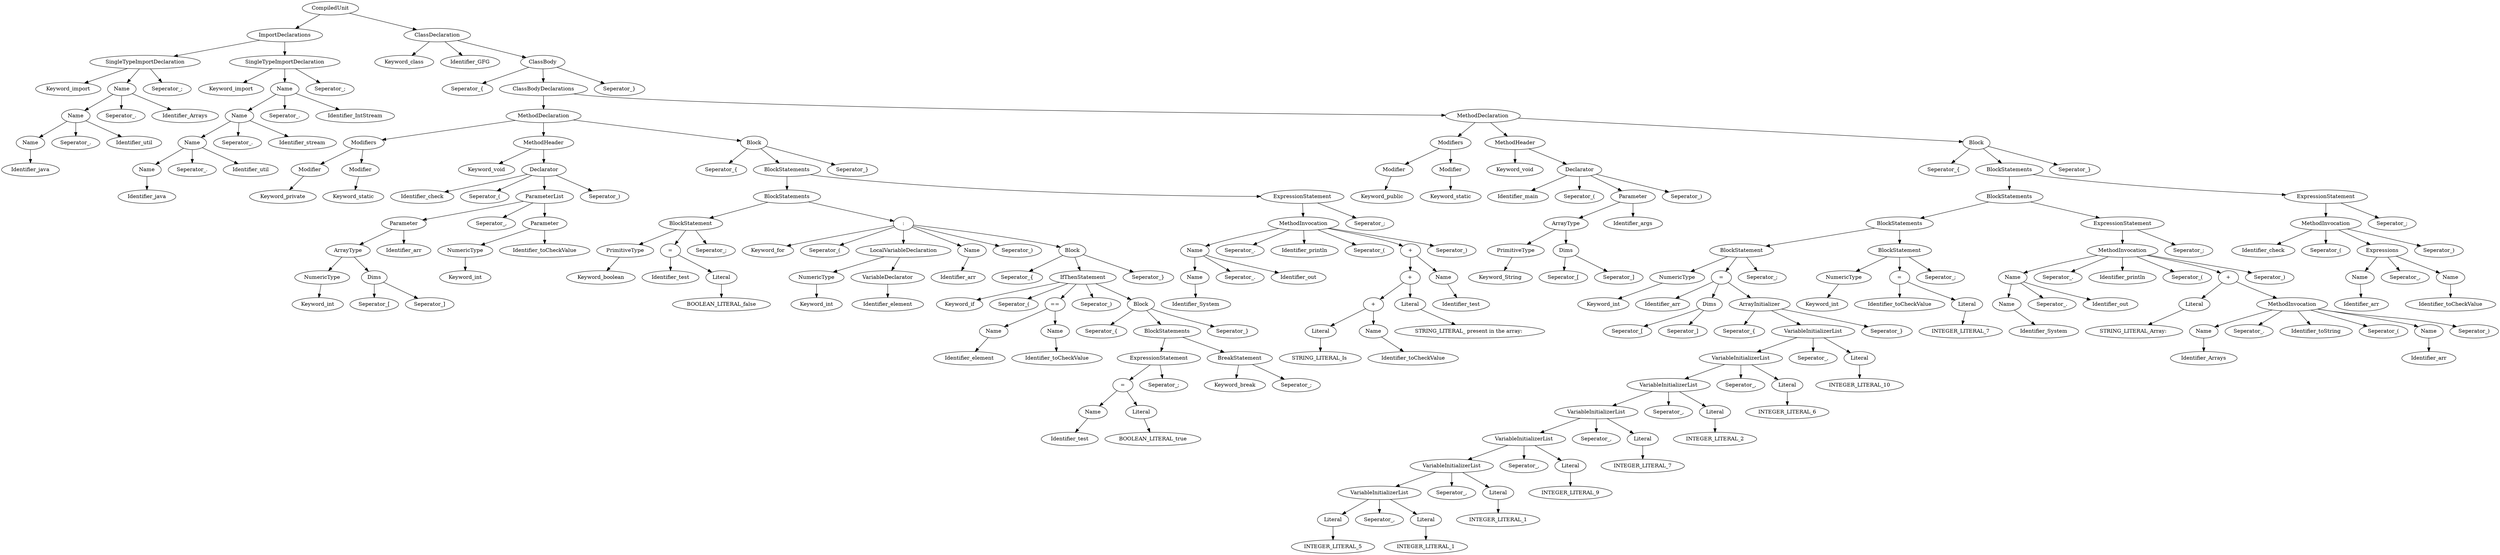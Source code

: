 digraph G{
node[ordering=out]
n1a[label="Identifier_java"]
n1[label="Name"]
n1->n1a
n2b[label="Seperator_."]
n2c[label="Identifier_util"]
n2[label="Name"]
n2->n1
n2->n2b
n2->n2c
n3b[label="Seperator_."]
n3c[label="Identifier_Arrays"]
n3[label="Name"]
n3->n2
n3->n3b
n3->n3c
n4a[label="Keyword_import"]
n4c[label="Seperator_;"]
n4[label="SingleTypeImportDeclaration"]
n4->n4a
n4->n3
n4->n4c
n5a[label="Identifier_java"]
n5[label="Name"]
n5->n5a
n6b[label="Seperator_."]
n6c[label="Identifier_util"]
n6[label="Name"]
n6->n5
n6->n6b
n6->n6c
n7b[label="Seperator_."]
n7c[label="Identifier_stream"]
n7[label="Name"]
n7->n6
n7->n7b
n7->n7c
n8b[label="Seperator_."]
n8c[label="Identifier_IntStream"]
n8[label="Name"]
n8->n7
n8->n8b
n8->n8c
n9a[label="Keyword_import"]
n9c[label="Seperator_;"]
n9[label="SingleTypeImportDeclaration"]
n9->n9a
n9->n8
n9->n9c
n10[label="ImportDeclarations"]
n10->n4
n10->n9
n11a[label="Keyword_private"]
n11[label="Modifier"]
n11->n11a
n12a[label="Keyword_static"]
n12[label="Modifier"]
n12->n12a
n13[label="Modifiers"]
n13->n11
n13->n12
n14a[label="Keyword_int"]
n14[label="NumericType"]
n14->n14a
n15a[label="Seperator_["]
n15b[label="Seperator_]"]
n15[label="Dims"]
n15->n15a
n15->n15b
n16[label="ArrayType"]
n16->n14
n16->n15
n17b[label="Identifier_arr"]
n17[label="Parameter"]
n17->n16
n17->n17b
n18a[label="Keyword_int"]
n18[label="NumericType"]
n18->n18a
n19b[label="Identifier_toCheckValue"]
n19[label="Parameter"]
n19->n18
n19->n19b
n20b[label="Seperator_,"]
n20[label="ParameterList"]
n20->n17
n20->n20b
n20->n19
n21a[label="Identifier_check"]
n21b[label="Seperator_("]
n21d[label="Seperator_)"]
n21[label="Declarator"]
n21->n21a
n21->n21b
n21->n20
n21->n21d
n22a[label="Keyword_void"]
n22[label="MethodHeader"]
n22->n22a
n22->n21
n23a[label="Keyword_boolean"]
n23[label="PrimitiveType"]
n23->n23a
n24a[label="BOOLEAN_LITERAL_false"]
n24[label="Literal"]
n24->n24a
n25a[label="Identifier_test"]
n25[label="="]
n25->n25a
n25->n24
n26c[label="Seperator_;"]
n26[label="BlockStatement"]
n26->n23
n26->n25
n26->n26c
n27a[label="Keyword_int"]
n27[label="NumericType"]
n27->n27a
n28a[label="Identifier_element"]
n28[label="VariableDeclarator"]
n28->n28a
n29[label="LocalVariableDeclaration"]
n29->n27
n29->n28
n30a[label="Identifier_arr"]
n30[label="Name"]
n30->n30a
n31a[label="Identifier_element"]
n31[label="Name"]
n31->n31a
n32a[label="Identifier_toCheckValue"]
n32[label="Name"]
n32->n32a
n33[label="=="]
n33->n31
n33->n32
n34a[label="Identifier_test"]
n34[label="Name"]
n34->n34a
n35a[label="BOOLEAN_LITERAL_true"]
n35[label="Literal"]
n35->n35a
n36[label="="]
n36->n34
n36->n35
n37b[label="Seperator_;"]
n37[label="ExpressionStatement"]
n37->n36
n37->n37b
n38a[label="Keyword_break"]
n38b[label="Seperator_;"]
n38[label="BreakStatement"]
n38->n38a
n38->n38b
n39[label="BlockStatements"]
n39->n37
n39->n38
n40a[label="Seperator_{"]
n40c[label="Seperator_}"]
n40[label="Block"]
n40->n40a
n40->n39
n40->n40c
n41a[label="Keyword_if"]
n41b[label="Seperator_("]
n41d[label="Seperator_)"]
n41[label="IfThenStatement"]
n41->n41a
n41->n41b
n41->n33
n41->n41d
n41->n40
n42a[label="Seperator_{"]
n42c[label="Seperator_}"]
n42[label="Block"]
n42->n42a
n42->n41
n42->n42c
n43a[label="Keyword_for"]
n43b[label="Seperator_("]
n43f[label="Seperator_)"]
n43[label=":"]
n43->n43a
n43->n43b
n43->n29
n43->n30
n43->n43f
n43->n42
n44[label="BlockStatements"]
n44->n26
n44->n43
n45a[label="Identifier_System"]
n45[label="Name"]
n45->n45a
n46b[label="Seperator_."]
n46c[label="Identifier_out"]
n46[label="Name"]
n46->n45
n46->n46b
n46->n46c
n47a[label="STRING_LITERAL_Is "]
n47[label="Literal"]
n47->n47a
n48a[label="Identifier_toCheckValue"]
n48[label="Name"]
n48->n48a
n49[label="+"]
n49->n47
n49->n48
n50a[label="STRING_LITERAL_ present in the array: "]
n50[label="Literal"]
n50->n50a
n51[label="+"]
n51->n49
n51->n50
n52a[label="Identifier_test"]
n52[label="Name"]
n52->n52a
n53[label="+"]
n53->n51
n53->n52
n54b[label="Seperator_."]
n54c[label="Identifier_println"]
n54d[label="Seperator_("]
n54f[label="Seperator_)"]
n54[label="MethodInvocation"]
n54->n46
n54->n54b
n54->n54c
n54->n54d
n54->n53
n54->n54f
n55b[label="Seperator_;"]
n55[label="ExpressionStatement"]
n55->n54
n55->n55b
n56[label="BlockStatements"]
n56->n44
n56->n55
n57a[label="Seperator_{"]
n57c[label="Seperator_}"]
n57[label="Block"]
n57->n57a
n57->n56
n57->n57c
n58[label="MethodDeclaration"]
n58->n13
n58->n22
n58->n57
n59a[label="Keyword_public"]
n59[label="Modifier"]
n59->n59a
n60a[label="Keyword_static"]
n60[label="Modifier"]
n60->n60a
n61[label="Modifiers"]
n61->n59
n61->n60
n62a[label="Keyword_String"]
n62[label="PrimitiveType"]
n62->n62a
n63a[label="Seperator_["]
n63b[label="Seperator_]"]
n63[label="Dims"]
n63->n63a
n63->n63b
n64[label="ArrayType"]
n64->n62
n64->n63
n65b[label="Identifier_args"]
n65[label="Parameter"]
n65->n64
n65->n65b
n66a[label="Identifier_main"]
n66b[label="Seperator_("]
n66d[label="Seperator_)"]
n66[label="Declarator"]
n66->n66a
n66->n66b
n66->n65
n66->n66d
n67a[label="Keyword_void"]
n67[label="MethodHeader"]
n67->n67a
n67->n66
n68a[label="Keyword_int"]
n68[label="NumericType"]
n68->n68a
n69a[label="Seperator_["]
n69b[label="Seperator_]"]
n69[label="Dims"]
n69->n69a
n69->n69b
n70a[label="INTEGER_LITERAL_5"]
n70[label="Literal"]
n70->n70a
n71a[label="INTEGER_LITERAL_1"]
n71[label="Literal"]
n71->n71a
n72b[label="Seperator_,"]
n72[label="VariableInitializerList"]
n72->n70
n72->n72b
n72->n71
n73a[label="INTEGER_LITERAL_1"]
n73[label="Literal"]
n73->n73a
n74b[label="Seperator_,"]
n74[label="VariableInitializerList"]
n74->n72
n74->n74b
n74->n73
n75a[label="INTEGER_LITERAL_9"]
n75[label="Literal"]
n75->n75a
n76b[label="Seperator_,"]
n76[label="VariableInitializerList"]
n76->n74
n76->n76b
n76->n75
n77a[label="INTEGER_LITERAL_7"]
n77[label="Literal"]
n77->n77a
n78b[label="Seperator_,"]
n78[label="VariableInitializerList"]
n78->n76
n78->n78b
n78->n77
n79a[label="INTEGER_LITERAL_2"]
n79[label="Literal"]
n79->n79a
n80b[label="Seperator_,"]
n80[label="VariableInitializerList"]
n80->n78
n80->n80b
n80->n79
n81a[label="INTEGER_LITERAL_6"]
n81[label="Literal"]
n81->n81a
n82b[label="Seperator_,"]
n82[label="VariableInitializerList"]
n82->n80
n82->n82b
n82->n81
n83a[label="INTEGER_LITERAL_10"]
n83[label="Literal"]
n83->n83a
n84b[label="Seperator_,"]
n84[label="VariableInitializerList"]
n84->n82
n84->n84b
n84->n83
n85a[label="Seperator_{"]
n85c[label="Seperator_}"]
n85[label="ArrayInitializer"]
n85->n85a
n85->n84
n85->n85c
n86a[label="Identifier_arr"]
n86[label="="]
n86->n86a
n86->n69
n86->n85
n87c[label="Seperator_;"]
n87[label="BlockStatement"]
n87->n68
n87->n86
n87->n87c
n88a[label="Keyword_int"]
n88[label="NumericType"]
n88->n88a
n89a[label="INTEGER_LITERAL_7"]
n89[label="Literal"]
n89->n89a
n90a[label="Identifier_toCheckValue"]
n90[label="="]
n90->n90a
n90->n89
n91c[label="Seperator_;"]
n91[label="BlockStatement"]
n91->n88
n91->n90
n91->n91c
n92[label="BlockStatements"]
n92->n87
n92->n91
n93a[label="Identifier_System"]
n93[label="Name"]
n93->n93a
n94b[label="Seperator_."]
n94c[label="Identifier_out"]
n94[label="Name"]
n94->n93
n94->n94b
n94->n94c
n95a[label="STRING_LITERAL_Array: "]
n95[label="Literal"]
n95->n95a
n96a[label="Identifier_Arrays"]
n96[label="Name"]
n96->n96a
n97a[label="Identifier_arr"]
n97[label="Name"]
n97->n97a
n98b[label="Seperator_."]
n98c[label="Identifier_toString"]
n98d[label="Seperator_("]
n98f[label="Seperator_)"]
n98[label="MethodInvocation"]
n98->n96
n98->n98b
n98->n98c
n98->n98d
n98->n97
n98->n98f
n99[label="+"]
n99->n95
n99->n98
n100b[label="Seperator_."]
n100c[label="Identifier_println"]
n100d[label="Seperator_("]
n100f[label="Seperator_)"]
n100[label="MethodInvocation"]
n100->n94
n100->n100b
n100->n100c
n100->n100d
n100->n99
n100->n100f
n101b[label="Seperator_;"]
n101[label="ExpressionStatement"]
n101->n100
n101->n101b
n102[label="BlockStatements"]
n102->n92
n102->n101
n103a[label="Identifier_arr"]
n103[label="Name"]
n103->n103a
n104a[label="Identifier_toCheckValue"]
n104[label="Name"]
n104->n104a
n105b[label="Seperator_,"]
n105[label="Expressions"]
n105->n103
n105->n105b
n105->n104
n106a[label="Identifier_check"]
n106b[label="Seperator_("]
n106d[label="Seperator_)"]
n106[label="MethodInvocation"]
n106->n106a
n106->n106b
n106->n105
n106->n106d
n107b[label="Seperator_;"]
n107[label="ExpressionStatement"]
n107->n106
n107->n107b
n108[label="BlockStatements"]
n108->n102
n108->n107
n109a[label="Seperator_{"]
n109c[label="Seperator_}"]
n109[label="Block"]
n109->n109a
n109->n108
n109->n109c
n110[label="MethodDeclaration"]
n110->n61
n110->n67
n110->n109
n111[label="ClassBodyDeclarations"]
n111->n58
n111->n110
n112a[label="Seperator_{"]
n112c[label="Seperator_}"]
n112[label="ClassBody"]
n112->n112a
n112->n111
n112->n112c
n113a[label="Keyword_class"]
n113b[label="Identifier_GFG"]
n113[label="ClassDeclaration"]
n113->n113a
n113->n113b
n113->n112
n114[label="CompiledUnit"]
n114->n10
n114->n113
}
